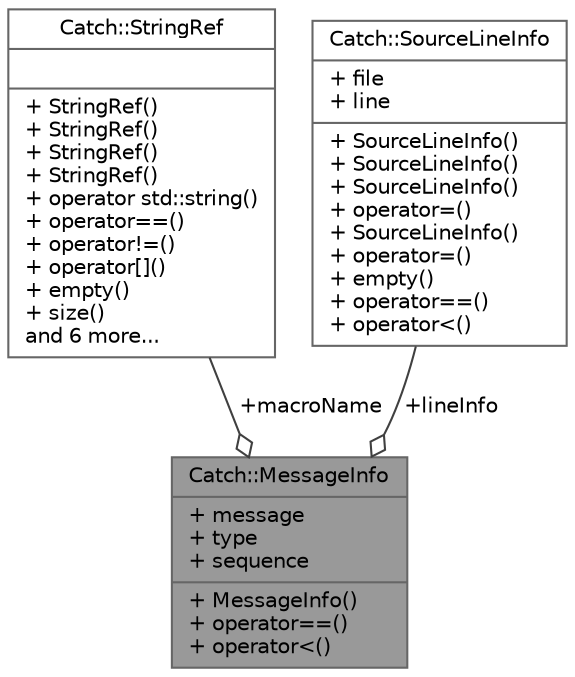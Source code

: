 digraph "Catch::MessageInfo"
{
 // LATEX_PDF_SIZE
  bgcolor="transparent";
  edge [fontname=Helvetica,fontsize=10,labelfontname=Helvetica,labelfontsize=10];
  node [fontname=Helvetica,fontsize=10,shape=box,height=0.2,width=0.4];
  Node1 [shape=record,label="{Catch::MessageInfo\n|+ message\l+ type\l+ sequence\l|+ MessageInfo()\l+ operator==()\l+ operator\<()\l}",height=0.2,width=0.4,color="gray40", fillcolor="grey60", style="filled", fontcolor="black",tooltip=" "];
  Node2 -> Node1 [color="grey25",style="solid",label=" +macroName" ,arrowhead="odiamond"];
  Node2 [shape=record,label="{Catch::StringRef\n||+ StringRef()\l+ StringRef()\l+ StringRef()\l+ StringRef()\l+ operator std::string()\l+ operator==()\l+ operator!=()\l+ operator[]()\l+ empty()\l+ size()\land 6 more...\l}",height=0.2,width=0.4,color="gray40", fillcolor="white", style="filled",URL="$class_catch_1_1_string_ref.html",tooltip="A non-owning string class (similar to the forthcoming std::string_view) Note that,..."];
  Node3 -> Node1 [color="grey25",style="solid",label=" +lineInfo" ,arrowhead="odiamond"];
  Node3 [shape=record,label="{Catch::SourceLineInfo\n|+ file\l+ line\l|+ SourceLineInfo()\l+ SourceLineInfo()\l+ SourceLineInfo()\l+ operator=()\l+ SourceLineInfo()\l+ operator=()\l+ empty()\l+ operator==()\l+ operator\<()\l}",height=0.2,width=0.4,color="gray40", fillcolor="white", style="filled",URL="$struct_catch_1_1_source_line_info.html",tooltip=" "];
}
